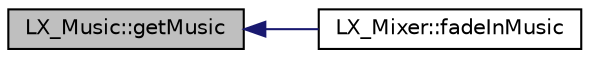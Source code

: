 digraph "LX_Music::getMusic"
{
  edge [fontname="Helvetica",fontsize="10",labelfontname="Helvetica",labelfontsize="10"];
  node [fontname="Helvetica",fontsize="10",shape=record];
  rankdir="LR";
  Node1 [label="LX_Music::getMusic",height=0.2,width=0.4,color="black", fillcolor="grey75", style="filled" fontcolor="black"];
  Node1 -> Node2 [dir="back",color="midnightblue",fontsize="10",style="solid",fontname="Helvetica"];
  Node2 [label="LX_Mixer::fadeInMusic",height=0.2,width=0.4,color="black", fillcolor="white", style="filled",URL="$class_l_x___mixer.html#a5af24dc10dfb803deada289d3c133579"];
}
